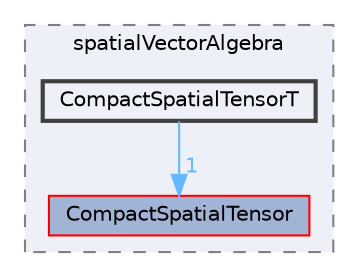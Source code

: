 digraph "src/OpenFOAM/primitives/spatialVectorAlgebra/CompactSpatialTensorT"
{
 // LATEX_PDF_SIZE
  bgcolor="transparent";
  edge [fontname=Helvetica,fontsize=10,labelfontname=Helvetica,labelfontsize=10];
  node [fontname=Helvetica,fontsize=10,shape=box,height=0.2,width=0.4];
  compound=true
  subgraph clusterdir_0d054148b2ad42a055e9a559a10add02 {
    graph [ bgcolor="#edf0f7", pencolor="grey50", label="spatialVectorAlgebra", fontname=Helvetica,fontsize=10 style="filled,dashed", URL="dir_0d054148b2ad42a055e9a559a10add02.html",tooltip=""]
  dir_661bbed6b403683bcb923b9b15d5983c [label="CompactSpatialTensor", fillcolor="#a2b4d6", color="red", style="filled", URL="dir_661bbed6b403683bcb923b9b15d5983c.html",tooltip=""];
  dir_a08343b1ce532f3ce35726224e016264 [label="CompactSpatialTensorT", fillcolor="#edf0f7", color="grey25", style="filled,bold", URL="dir_a08343b1ce532f3ce35726224e016264.html",tooltip=""];
  }
  dir_a08343b1ce532f3ce35726224e016264->dir_661bbed6b403683bcb923b9b15d5983c [headlabel="1", labeldistance=1.5 headhref="dir_000566_000564.html" href="dir_000566_000564.html" color="steelblue1" fontcolor="steelblue1"];
}
